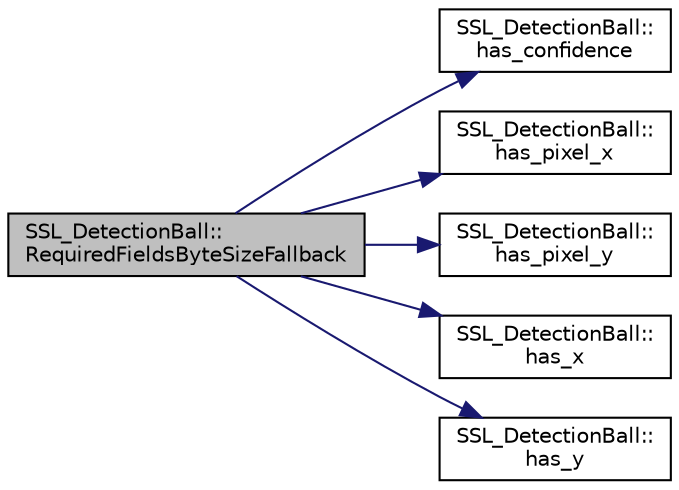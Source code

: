 digraph "SSL_DetectionBall::RequiredFieldsByteSizeFallback"
{
 // INTERACTIVE_SVG=YES
  edge [fontname="Helvetica",fontsize="10",labelfontname="Helvetica",labelfontsize="10"];
  node [fontname="Helvetica",fontsize="10",shape=record];
  rankdir="LR";
  Node1 [label="SSL_DetectionBall::\lRequiredFieldsByteSizeFallback",height=0.2,width=0.4,color="black", fillcolor="grey75", style="filled", fontcolor="black"];
  Node1 -> Node2 [color="midnightblue",fontsize="10",style="solid",fontname="Helvetica"];
  Node2 [label="SSL_DetectionBall::\lhas_confidence",height=0.2,width=0.4,color="black", fillcolor="white", style="filled",URL="$da/d53/class_s_s_l___detection_ball.html#a86b98b2d95d67ff58759e4e02ce3ed57"];
  Node1 -> Node3 [color="midnightblue",fontsize="10",style="solid",fontname="Helvetica"];
  Node3 [label="SSL_DetectionBall::\lhas_pixel_x",height=0.2,width=0.4,color="black", fillcolor="white", style="filled",URL="$da/d53/class_s_s_l___detection_ball.html#a6f118f6ae12d19f6becc2b17cc942778"];
  Node1 -> Node4 [color="midnightblue",fontsize="10",style="solid",fontname="Helvetica"];
  Node4 [label="SSL_DetectionBall::\lhas_pixel_y",height=0.2,width=0.4,color="black", fillcolor="white", style="filled",URL="$da/d53/class_s_s_l___detection_ball.html#a15574df9db6fa5fc4a8f29d03b875709"];
  Node1 -> Node5 [color="midnightblue",fontsize="10",style="solid",fontname="Helvetica"];
  Node5 [label="SSL_DetectionBall::\lhas_x",height=0.2,width=0.4,color="black", fillcolor="white", style="filled",URL="$da/d53/class_s_s_l___detection_ball.html#a8247a5abb8bb045065417557e84757f7"];
  Node1 -> Node6 [color="midnightblue",fontsize="10",style="solid",fontname="Helvetica"];
  Node6 [label="SSL_DetectionBall::\lhas_y",height=0.2,width=0.4,color="black", fillcolor="white", style="filled",URL="$da/d53/class_s_s_l___detection_ball.html#ad6afb5b33e837c6c4a34a17e8679ef44"];
}
